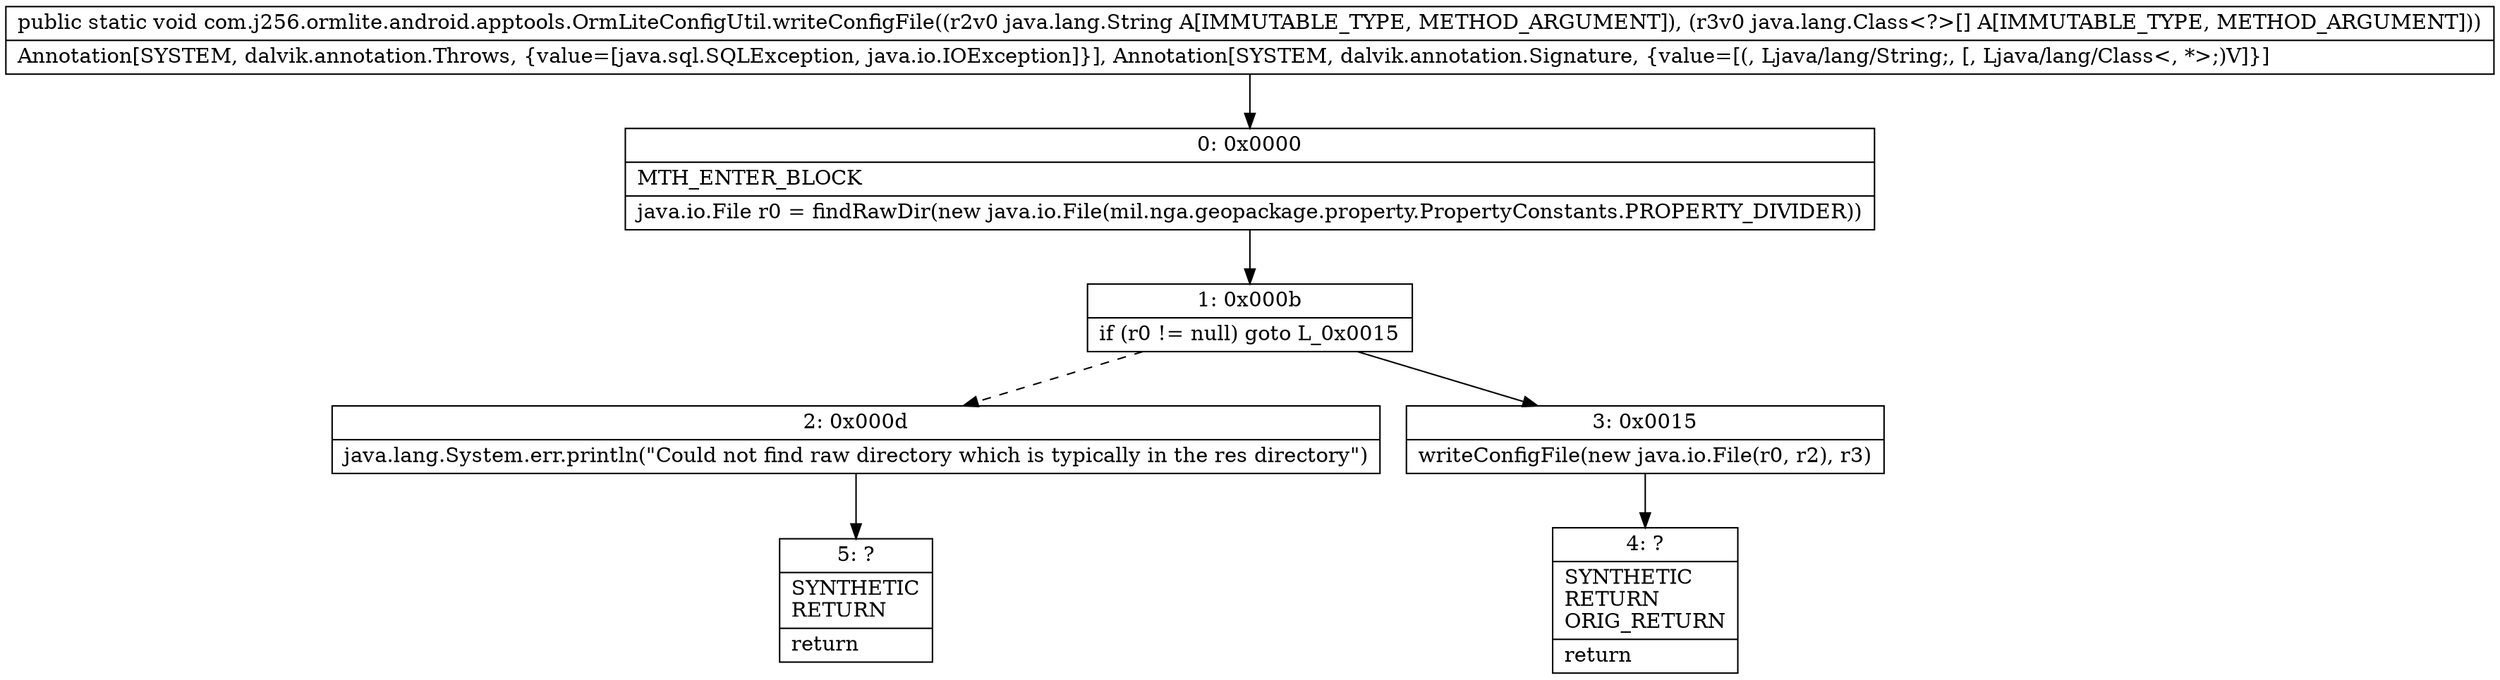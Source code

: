digraph "CFG forcom.j256.ormlite.android.apptools.OrmLiteConfigUtil.writeConfigFile(Ljava\/lang\/String;[Ljava\/lang\/Class;)V" {
Node_0 [shape=record,label="{0\:\ 0x0000|MTH_ENTER_BLOCK\l|java.io.File r0 = findRawDir(new java.io.File(mil.nga.geopackage.property.PropertyConstants.PROPERTY_DIVIDER))\l}"];
Node_1 [shape=record,label="{1\:\ 0x000b|if (r0 != null) goto L_0x0015\l}"];
Node_2 [shape=record,label="{2\:\ 0x000d|java.lang.System.err.println(\"Could not find raw directory which is typically in the res directory\")\l}"];
Node_3 [shape=record,label="{3\:\ 0x0015|writeConfigFile(new java.io.File(r0, r2), r3)\l}"];
Node_4 [shape=record,label="{4\:\ ?|SYNTHETIC\lRETURN\lORIG_RETURN\l|return\l}"];
Node_5 [shape=record,label="{5\:\ ?|SYNTHETIC\lRETURN\l|return\l}"];
MethodNode[shape=record,label="{public static void com.j256.ormlite.android.apptools.OrmLiteConfigUtil.writeConfigFile((r2v0 java.lang.String A[IMMUTABLE_TYPE, METHOD_ARGUMENT]), (r3v0 java.lang.Class\<?\>[] A[IMMUTABLE_TYPE, METHOD_ARGUMENT]))  | Annotation[SYSTEM, dalvik.annotation.Throws, \{value=[java.sql.SQLException, java.io.IOException]\}], Annotation[SYSTEM, dalvik.annotation.Signature, \{value=[(, Ljava\/lang\/String;, [, Ljava\/lang\/Class\<, *\>;)V]\}]\l}"];
MethodNode -> Node_0;
Node_0 -> Node_1;
Node_1 -> Node_2[style=dashed];
Node_1 -> Node_3;
Node_2 -> Node_5;
Node_3 -> Node_4;
}

